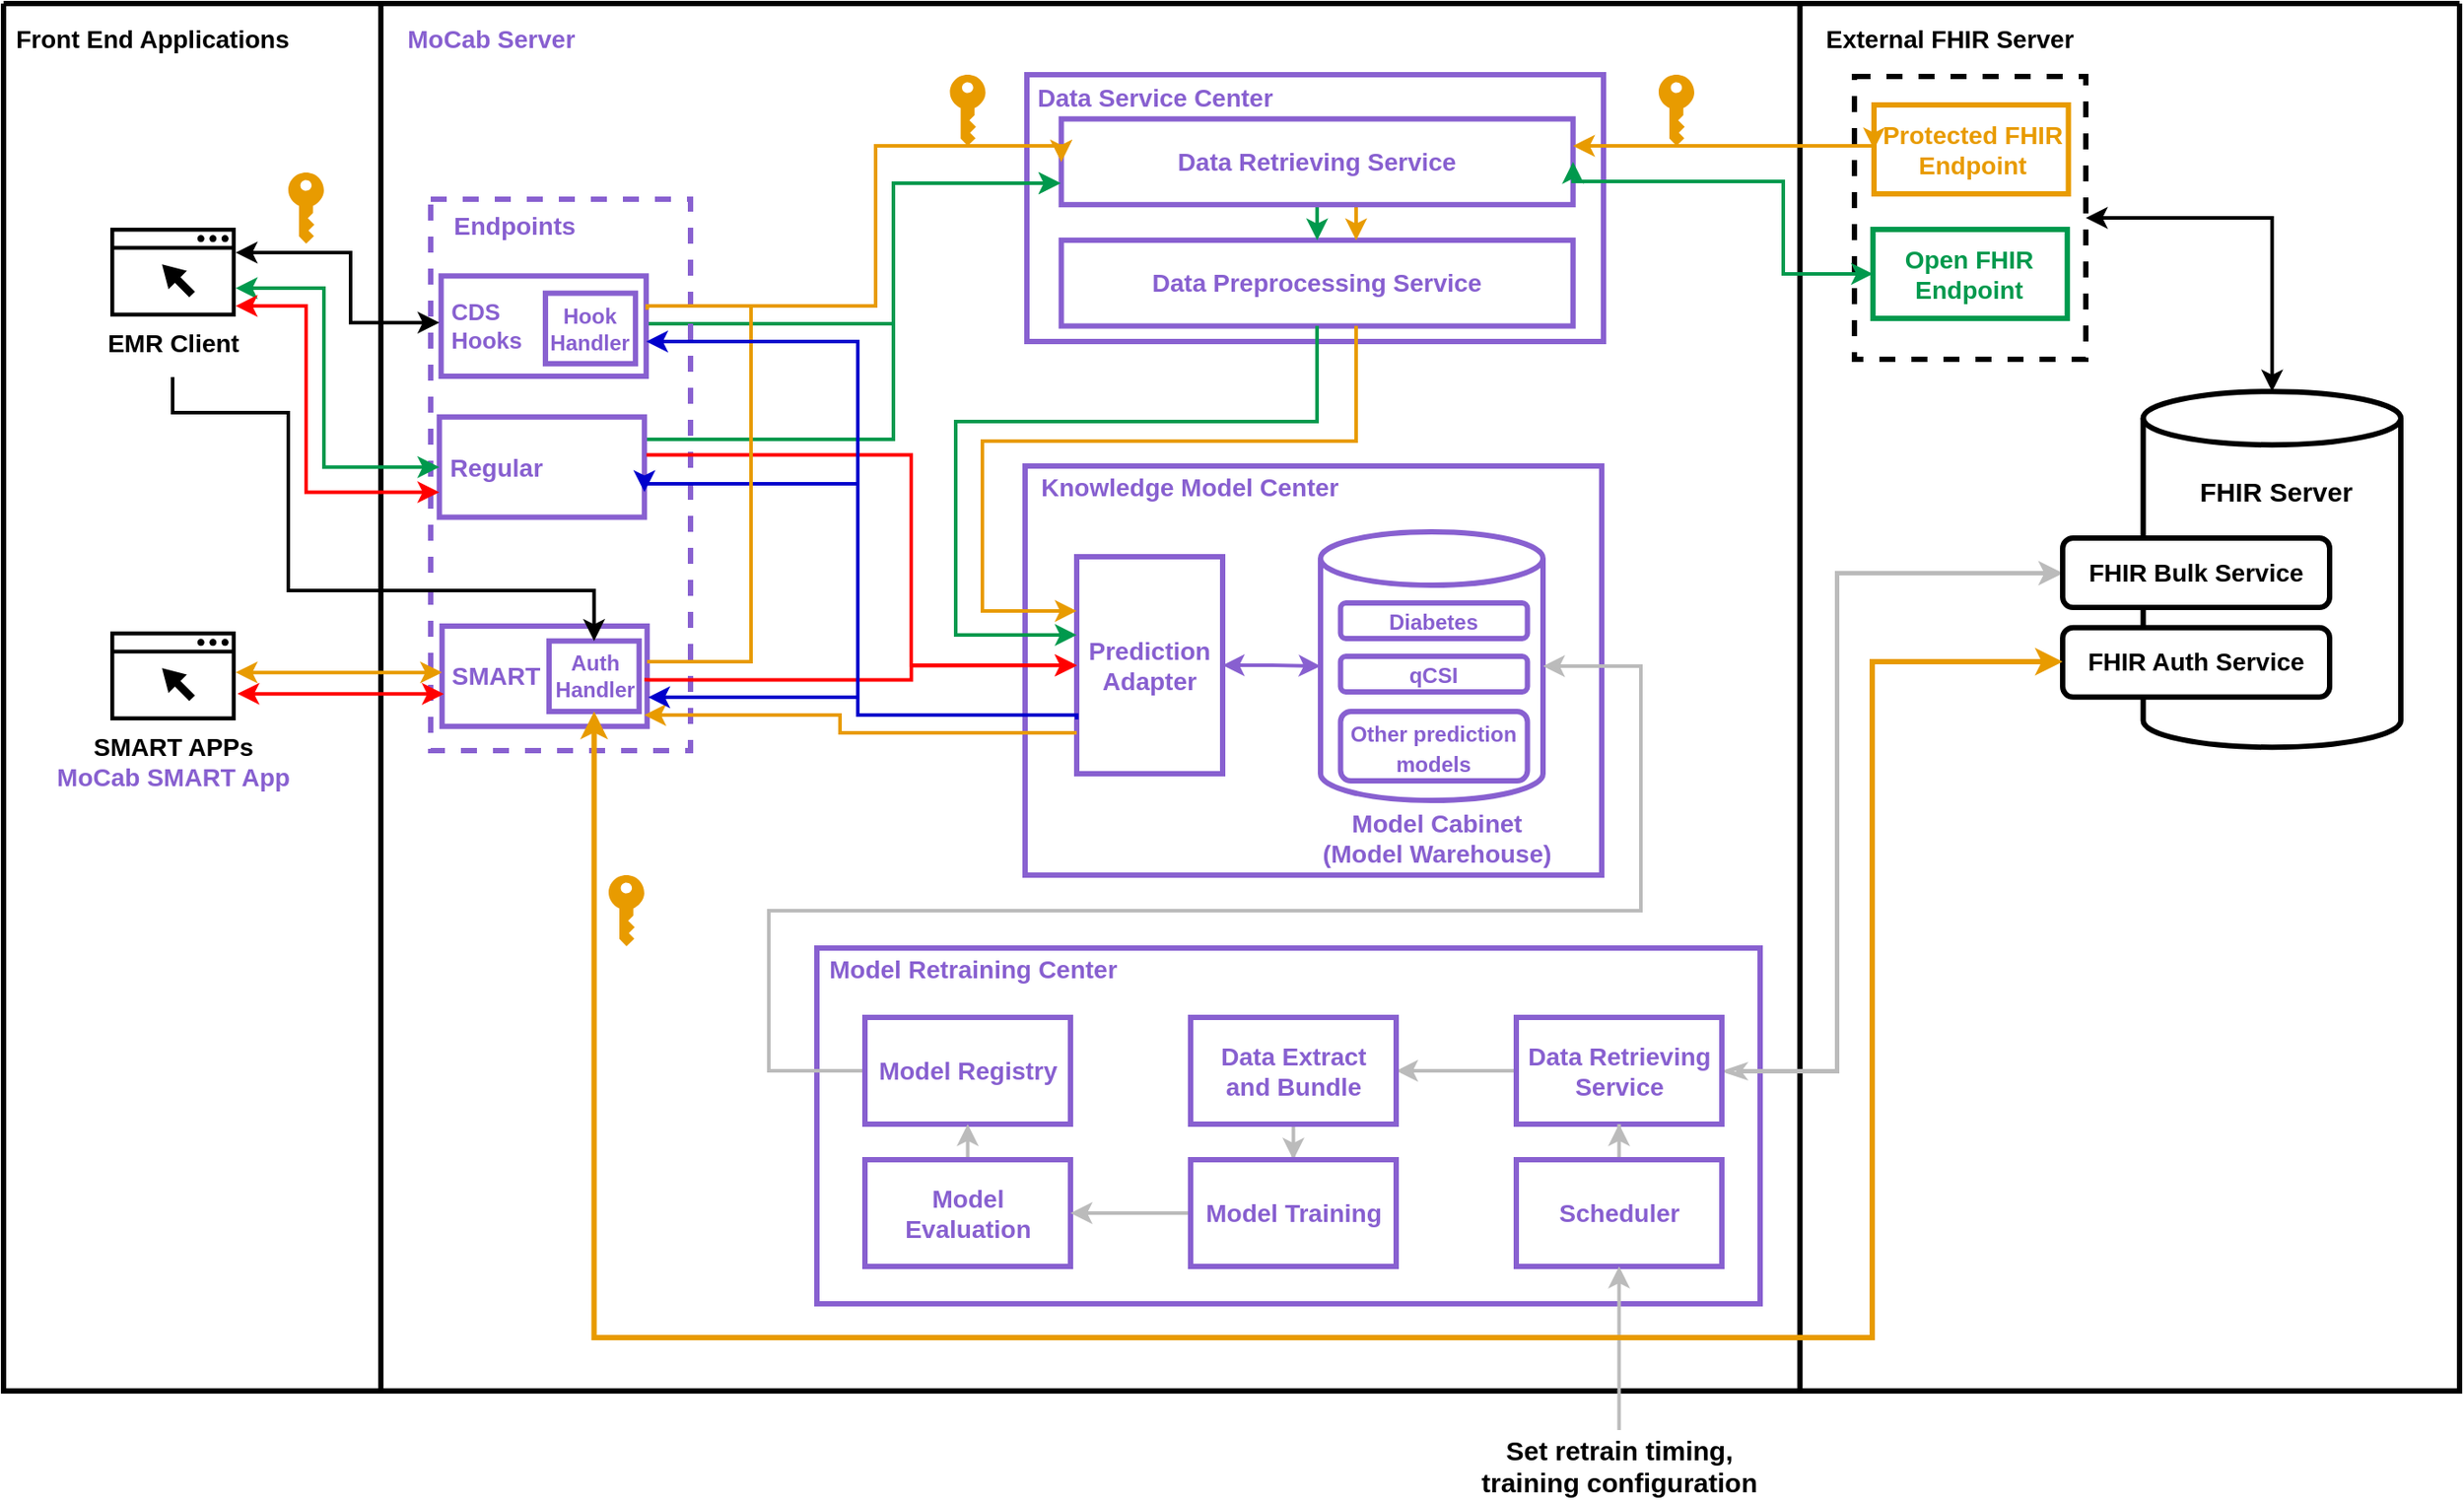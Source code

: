 <mxfile version="20.8.3" type="device"><diagram id="2f404044-711c-603c-8f00-f6bb4c023d3c" name="Page-1"><mxGraphModel dx="3131" dy="965" grid="1" gridSize="10" guides="1" tooltips="1" connect="1" arrows="1" fold="1" page="1" pageScale="1" pageWidth="1169" pageHeight="827" background="none" math="0" shadow="0"><root><mxCell id="0"/><mxCell id="1" parent="0"/><mxCell id="21" value="z" style="swimlane;shadow=0;strokeColor=#000000;fillColor=#ffffff;fontColor=none;align=right;startSize=0;collapsible=0;noLabel=1;strokeWidth=3;" parent="1" vertex="1"><mxGeometry x="-1030" y="240" width="1380" height="780" as="geometry"/></mxCell><mxCell id="47" value="" style="line;strokeWidth=3;direction=south;html=1;shadow=0;labelBackgroundColor=none;fillColor=none;gradientColor=none;fontSize=12;fontColor=#4277BB;align=right;strokeColor=#000000;" parent="21" vertex="1"><mxGeometry x="1004.36" width="10" height="780" as="geometry"/></mxCell><mxCell id="43" value="" style="line;strokeWidth=3;direction=south;html=1;shadow=0;labelBackgroundColor=none;fillColor=none;gradientColor=none;fontSize=12;fontColor=#4277BB;align=right;strokeColor=#000000;" parent="21" vertex="1"><mxGeometry x="207" width="10" height="780" as="geometry"/></mxCell><mxCell id="22" value="&lt;font color=&quot;#000000&quot;&gt;Front End Applications&lt;/font&gt;" style="text;html=1;align=left;verticalAlign=middle;fontColor=#4277BB;shadow=0;dashed=0;strokeColor=none;fillColor=none;labelBackgroundColor=none;fontStyle=1;fontSize=14;spacingLeft=5;" parent="21" vertex="1"><mxGeometry y="10" width="180" height="20" as="geometry"/></mxCell><mxCell id="48" value="&lt;font color=&quot;#8860d0&quot;&gt;MoCab Server&lt;/font&gt;" style="text;html=1;align=left;verticalAlign=middle;fontColor=#4277BB;shadow=0;dashed=0;strokeColor=none;fillColor=none;labelBackgroundColor=none;fontStyle=1;fontSize=14;spacingLeft=5;" parent="21" vertex="1"><mxGeometry x="220" y="10" width="150" height="20" as="geometry"/></mxCell><mxCell id="XKVZl34SWuccuq--4w8E-62" value="&lt;font color=&quot;#000000&quot;&gt;External FHIR Server&lt;/font&gt;" style="text;html=1;align=left;verticalAlign=middle;fontColor=#4277BB;shadow=0;dashed=0;strokeColor=none;fillColor=none;labelBackgroundColor=none;fontStyle=1;fontSize=14;spacingLeft=5;" parent="21" vertex="1"><mxGeometry x="1017.36" y="10" width="150" height="20" as="geometry"/></mxCell><mxCell id="hQCJ3XEMx7iAnxMMSpY4-54" value="&lt;font style=&quot;font-size: 14px;&quot;&gt;&lt;b style=&quot;&quot;&gt;EMR Client&lt;/b&gt;&lt;/font&gt;" style="sketch=0;pointerEvents=1;shadow=0;dashed=0;html=1;strokeColor=none;fillColor=#000000;aspect=fixed;labelPosition=center;verticalLabelPosition=bottom;verticalAlign=top;align=center;outlineConnect=0;shape=mxgraph.vvd.web_browser;" parent="21" vertex="1"><mxGeometry x="60" y="126" width="70.42" height="50" as="geometry"/></mxCell><mxCell id="hQCJ3XEMx7iAnxMMSpY4-67" value="&lt;font style=&quot;font-size: 14px;&quot;&gt;&lt;b style=&quot;&quot;&gt;SMART APPs&lt;br&gt;&lt;font color=&quot;#8860d0&quot;&gt;MoCab SMART App&lt;/font&gt;&lt;br&gt;&lt;/b&gt;&lt;/font&gt;" style="sketch=0;pointerEvents=1;shadow=0;dashed=0;html=1;strokeColor=none;fillColor=#000000;aspect=fixed;labelPosition=center;verticalLabelPosition=bottom;verticalAlign=top;align=center;outlineConnect=0;shape=mxgraph.vvd.web_browser;" parent="21" vertex="1"><mxGeometry x="60" y="353" width="70.42" height="50" as="geometry"/></mxCell><mxCell id="hQCJ3XEMx7iAnxMMSpY4-80" value="" style="rounded=0;whiteSpace=wrap;html=1;fontColor=#FF9933;strokeColor=#8860D0;strokeWidth=3;fillColor=none;" parent="21" vertex="1"><mxGeometry x="574" y="260" width="324" height="230" as="geometry"/></mxCell><mxCell id="hQCJ3XEMx7iAnxMMSpY4-83" value="" style="group" parent="21" vertex="1" connectable="0"><mxGeometry x="575" y="300" width="320" height="190" as="geometry"/></mxCell><mxCell id="hQCJ3XEMx7iAnxMMSpY4-146" style="edgeStyle=orthogonalEdgeStyle;rounded=0;orthogonalLoop=1;jettySize=auto;html=1;entryX=0;entryY=0.5;entryDx=0;entryDy=0;entryPerimeter=0;fontSize=13;fontColor=#000000;startArrow=classic;startFill=1;strokeWidth=2;strokeColor=#8860D0;" parent="hQCJ3XEMx7iAnxMMSpY4-83" source="hQCJ3XEMx7iAnxMMSpY4-119" target="hQCJ3XEMx7iAnxMMSpY4-120" edge="1"><mxGeometry relative="1" as="geometry"/></mxCell><mxCell id="hQCJ3XEMx7iAnxMMSpY4-119" value="&lt;b&gt;&lt;font color=&quot;#8860d0&quot;&gt;Prediction Adapter&lt;/font&gt;&lt;/b&gt;" style="rounded=0;whiteSpace=wrap;html=1;fontSize=14;fontColor=#FF9933;strokeColor=#8860D0;strokeWidth=3;fillColor=none;" parent="hQCJ3XEMx7iAnxMMSpY4-83" vertex="1"><mxGeometry x="28" y="11" width="82" height="122" as="geometry"/></mxCell><mxCell id="hQCJ3XEMx7iAnxMMSpY4-132" value="&lt;b&gt;&lt;font style=&quot;font-size: 14px;&quot;&gt;&lt;font color=&quot;#8860d0&quot;&gt;Model Cabinet&lt;br&gt;(Model Warehouse)&lt;/font&gt;&lt;br&gt;&lt;/font&gt;&lt;/b&gt;" style="text;html=1;strokeColor=none;fillColor=none;align=center;verticalAlign=middle;whiteSpace=wrap;rounded=0;fontSize=11;fontColor=#FF6666;" parent="hQCJ3XEMx7iAnxMMSpY4-83" vertex="1"><mxGeometry x="158" y="154" width="145" height="30" as="geometry"/></mxCell><mxCell id="hQCJ3XEMx7iAnxMMSpY4-136" value="" style="group" parent="hQCJ3XEMx7iAnxMMSpY4-83" vertex="1" connectable="0"><mxGeometry x="165" y="-3" width="125" height="151" as="geometry"/></mxCell><mxCell id="hQCJ3XEMx7iAnxMMSpY4-120" value="" style="shape=cylinder3;whiteSpace=wrap;html=1;boundedLbl=1;backgroundOutline=1;size=15;fontColor=#FF9933;strokeColor=#8860D0;strokeWidth=3;fillColor=none;" parent="hQCJ3XEMx7iAnxMMSpY4-136" vertex="1"><mxGeometry width="125" height="151" as="geometry"/></mxCell><mxCell id="hQCJ3XEMx7iAnxMMSpY4-128" value="&lt;b&gt;&lt;font color=&quot;#8860d0&quot; style=&quot;font-size: 12px;&quot;&gt;Diabetes&lt;/font&gt;&lt;/b&gt;" style="rounded=1;whiteSpace=wrap;html=1;fontSize=14;fontColor=#FF9933;strokeColor=#8860D0;strokeWidth=3;fillColor=none;" parent="hQCJ3XEMx7iAnxMMSpY4-136" vertex="1"><mxGeometry x="11.25" y="40" width="105" height="20" as="geometry"/></mxCell><mxCell id="hQCJ3XEMx7iAnxMMSpY4-129" value="&lt;b&gt;&lt;font color=&quot;#8860d0&quot; style=&quot;font-size: 12px;&quot;&gt;qCSI&lt;/font&gt;&lt;/b&gt;" style="rounded=1;whiteSpace=wrap;html=1;fontSize=14;fontColor=#FF9933;strokeColor=#8860D0;strokeWidth=3;fillColor=none;" parent="hQCJ3XEMx7iAnxMMSpY4-136" vertex="1"><mxGeometry x="11.25" y="70" width="105" height="20" as="geometry"/></mxCell><mxCell id="hQCJ3XEMx7iAnxMMSpY4-130" value="&lt;font color=&quot;#8860d0&quot; style=&quot;font-size: 12px;&quot;&gt;&lt;b style=&quot;&quot;&gt;Other prediction&lt;br&gt;models&lt;/b&gt;&lt;/font&gt;" style="rounded=1;whiteSpace=wrap;html=1;fontSize=14;fontColor=#FF9933;strokeColor=#8860D0;strokeWidth=3;fillColor=none;" parent="hQCJ3XEMx7iAnxMMSpY4-136" vertex="1"><mxGeometry x="11.25" y="101" width="105" height="39" as="geometry"/></mxCell><mxCell id="hQCJ3XEMx7iAnxMMSpY4-81" value="&lt;font color=&quot;#8860d0&quot;&gt;Knowledge Model Center&lt;/font&gt;" style="text;html=1;align=left;verticalAlign=middle;fontColor=#4277BB;shadow=0;dashed=0;strokeColor=none;fillColor=none;labelBackgroundColor=none;fontStyle=1;fontSize=14;spacingLeft=5;" parent="21" vertex="1"><mxGeometry x="576" y="262" width="185" height="20" as="geometry"/></mxCell><mxCell id="hQCJ3XEMx7iAnxMMSpY4-84" value="" style="group;strokeColor=none;fillColor=none;" parent="21" vertex="1" connectable="0"><mxGeometry x="574" y="40" width="325" height="150" as="geometry"/></mxCell><mxCell id="hQCJ3XEMx7iAnxMMSpY4-76" value="" style="rounded=0;whiteSpace=wrap;html=1;fontColor=#FF9933;strokeColor=#8860D0;strokeWidth=3;fillColor=none;" parent="hQCJ3XEMx7iAnxMMSpY4-84" vertex="1"><mxGeometry x="1.012" width="324" height="150" as="geometry"/></mxCell><mxCell id="hQCJ3XEMx7iAnxMMSpY4-77" value="&lt;font color=&quot;#8860d0&quot;&gt;Data Service Center&lt;/font&gt;" style="text;html=1;align=left;verticalAlign=middle;fontColor=#4277BB;shadow=0;dashed=0;strokeColor=none;fillColor=none;labelBackgroundColor=none;fontStyle=1;fontSize=14;spacingLeft=5;" parent="hQCJ3XEMx7iAnxMMSpY4-84" vertex="1"><mxGeometry y="2.143" width="121.495" height="21.429" as="geometry"/></mxCell><mxCell id="hQCJ3XEMx7iAnxMMSpY4-86" value="&lt;b&gt;&lt;font color=&quot;#8860d0&quot;&gt;Data Preprocessing Service&lt;/font&gt;&lt;/b&gt;" style="rounded=0;whiteSpace=wrap;html=1;fontSize=14;fontColor=#FF9933;strokeColor=#8860D0;strokeWidth=3;fillColor=none;" parent="hQCJ3XEMx7iAnxMMSpY4-84" vertex="1"><mxGeometry x="20.324" y="93.071" width="287.539" height="48.214" as="geometry"/></mxCell><mxCell id="hQCJ3XEMx7iAnxMMSpY4-144" style="edgeStyle=orthogonalEdgeStyle;rounded=0;orthogonalLoop=1;jettySize=auto;html=1;exitX=0.5;exitY=1;exitDx=0;exitDy=0;entryX=0.5;entryY=0;entryDx=0;entryDy=0;fontSize=13;fontColor=#000000;startArrow=none;startFill=0;strokeWidth=2;strokeColor=#00994D;" parent="hQCJ3XEMx7iAnxMMSpY4-84" source="hQCJ3XEMx7iAnxMMSpY4-118" target="hQCJ3XEMx7iAnxMMSpY4-86" edge="1"><mxGeometry relative="1" as="geometry"/></mxCell><mxCell id="W-3xFo2ouSSGhJE2ZV1L-51" style="edgeStyle=orthogonalEdgeStyle;rounded=0;orthogonalLoop=1;jettySize=auto;html=1;strokeColor=#E89B00;strokeWidth=2;" edge="1" parent="hQCJ3XEMx7iAnxMMSpY4-84" source="hQCJ3XEMx7iAnxMMSpY4-118" target="hQCJ3XEMx7iAnxMMSpY4-86"><mxGeometry relative="1" as="geometry"><Array as="points"><mxPoint x="186" y="90"/><mxPoint x="186" y="90"/></Array></mxGeometry></mxCell><mxCell id="hQCJ3XEMx7iAnxMMSpY4-118" value="&lt;b&gt;&lt;font color=&quot;#8860d0&quot;&gt;Data Retrieving Service&lt;/font&gt;&lt;/b&gt;" style="rounded=0;whiteSpace=wrap;html=1;fontSize=14;fontColor=#FF9933;strokeColor=#8860D0;strokeWidth=3;fillColor=none;" parent="hQCJ3XEMx7iAnxMMSpY4-84" vertex="1"><mxGeometry x="20.324" y="24.857" width="287.539" height="48.214" as="geometry"/></mxCell><mxCell id="W-3xFo2ouSSGhJE2ZV1L-111" style="edgeStyle=orthogonalEdgeStyle;rounded=0;orthogonalLoop=1;jettySize=auto;html=1;entryX=0;entryY=0.75;entryDx=0;entryDy=0;strokeColor=#00994D;strokeWidth=2;fontColor=#8860D0;startArrow=none;startFill=0;endArrow=classic;endFill=1;" edge="1" parent="hQCJ3XEMx7iAnxMMSpY4-84"><mxGeometry relative="1" as="geometry"><mxPoint x="-213.893" y="205.003" as="sourcePoint"/><mxPoint x="20" y="61" as="targetPoint"/><Array as="points"><mxPoint x="-74" y="205"/><mxPoint x="-74" y="61"/></Array></mxGeometry></mxCell><mxCell id="zr4wXBdVAj4lqgL986UL-62" value="" style="rounded=0;whiteSpace=wrap;html=1;fontColor=#FF9933;strokeColor=#8860D0;strokeWidth=3;fillColor=none;" parent="21" vertex="1"><mxGeometry x="457" y="531" width="530" height="200" as="geometry"/></mxCell><mxCell id="zr4wXBdVAj4lqgL986UL-63" value="&lt;font color=&quot;#8860d0&quot;&gt;Model Retraining Center&lt;/font&gt;" style="text;html=1;align=left;verticalAlign=middle;fontColor=#4277BB;shadow=0;dashed=0;strokeColor=none;fillColor=none;labelBackgroundColor=none;fontStyle=1;fontSize=14;spacingLeft=5;" parent="21" vertex="1"><mxGeometry x="457" y="533" width="185" height="20" as="geometry"/></mxCell><mxCell id="fV0WlTHLcjonHDC1Q3u_-116" style="edgeStyle=orthogonalEdgeStyle;rounded=0;orthogonalLoop=1;jettySize=auto;html=1;entryX=1;entryY=0.5;entryDx=0;entryDy=0;entryPerimeter=0;fontSize=14;fontColor=#828B78;strokeWidth=2;strokeColor=#BBBBBB;" parent="21" source="fV0WlTHLcjonHDC1Q3u_-103" target="hQCJ3XEMx7iAnxMMSpY4-120" edge="1"><mxGeometry relative="1" as="geometry"><Array as="points"><mxPoint x="430" y="600"/><mxPoint x="430" y="510"/><mxPoint x="920" y="510"/><mxPoint x="920" y="373"/></Array></mxGeometry></mxCell><mxCell id="fV0WlTHLcjonHDC1Q3u_-103" value="&lt;font color=&quot;#8860d0&quot; size=&quot;1&quot; style=&quot;&quot;&gt;&lt;b style=&quot;font-size: 14px;&quot;&gt;Model Registry&lt;/b&gt;&lt;/font&gt;" style="rounded=0;whiteSpace=wrap;html=1;fontColor=#FF9933;strokeColor=#8860D0;strokeWidth=3;fillColor=none;" parent="21" vertex="1"><mxGeometry x="484" y="570" width="115.5" height="60" as="geometry"/></mxCell><mxCell id="fV0WlTHLcjonHDC1Q3u_-118" style="edgeStyle=orthogonalEdgeStyle;rounded=0;orthogonalLoop=1;jettySize=auto;html=1;entryX=0.5;entryY=1;entryDx=0;entryDy=0;strokeWidth=2;fontSize=14;fontColor=#828B78;strokeColor=#BBBBBB;" parent="21" source="fV0WlTHLcjonHDC1Q3u_-106" target="fV0WlTHLcjonHDC1Q3u_-103" edge="1"><mxGeometry relative="1" as="geometry"/></mxCell><mxCell id="fV0WlTHLcjonHDC1Q3u_-106" value="&lt;font color=&quot;#8860d0&quot; style=&quot;font-size: 14px;&quot;&gt;&lt;b style=&quot;&quot;&gt;Model Evaluation&lt;/b&gt;&lt;/font&gt;" style="rounded=0;whiteSpace=wrap;html=1;fontColor=#FF9933;strokeColor=#8860D0;strokeWidth=3;fillColor=none;" parent="21" vertex="1"><mxGeometry x="484" y="650" width="115.5" height="60" as="geometry"/></mxCell><mxCell id="fV0WlTHLcjonHDC1Q3u_-122" style="edgeStyle=orthogonalEdgeStyle;rounded=0;orthogonalLoop=1;jettySize=auto;html=1;strokeWidth=2;fontSize=14;fontColor=#828B78;strokeColor=#BBBBBB;" parent="21" source="fV0WlTHLcjonHDC1Q3u_-112" target="fV0WlTHLcjonHDC1Q3u_-113" edge="1"><mxGeometry relative="1" as="geometry"/></mxCell><mxCell id="LXXd0IAt2zDEmI8S4VGx-78" style="edgeStyle=orthogonalEdgeStyle;rounded=0;orthogonalLoop=1;jettySize=auto;html=1;entryX=0;entryY=0.5;entryDx=0;entryDy=0;fontSize=15;fontColor=#5680E9;startArrow=classicThin;startFill=0;strokeColor=#BBBBBB;strokeWidth=2.5;" parent="21" source="fV0WlTHLcjonHDC1Q3u_-112" target="LXXd0IAt2zDEmI8S4VGx-74" edge="1"><mxGeometry relative="1" as="geometry"><Array as="points"><mxPoint x="1030" y="600"/><mxPoint x="1030" y="320"/></Array></mxGeometry></mxCell><mxCell id="fV0WlTHLcjonHDC1Q3u_-112" value="&lt;font color=&quot;#8860d0&quot; size=&quot;1&quot; style=&quot;&quot;&gt;&lt;b style=&quot;font-size: 14px;&quot;&gt;Data Retrieving Service&lt;/b&gt;&lt;/font&gt;" style="rounded=0;whiteSpace=wrap;html=1;fontColor=#FF9933;strokeColor=#8860D0;strokeWidth=3;fillColor=none;" parent="21" vertex="1"><mxGeometry x="850" y="570" width="115.5" height="60" as="geometry"/></mxCell><mxCell id="fV0WlTHLcjonHDC1Q3u_-120" style="edgeStyle=orthogonalEdgeStyle;rounded=0;orthogonalLoop=1;jettySize=auto;html=1;strokeWidth=2;fontSize=14;fontColor=#828B78;strokeColor=#BBBBBB;" parent="21" source="fV0WlTHLcjonHDC1Q3u_-113" target="fV0WlTHLcjonHDC1Q3u_-114" edge="1"><mxGeometry relative="1" as="geometry"/></mxCell><mxCell id="fV0WlTHLcjonHDC1Q3u_-113" value="&lt;font color=&quot;#8860d0&quot; size=&quot;1&quot; style=&quot;&quot;&gt;&lt;b style=&quot;font-size: 14px;&quot;&gt;Data Extract &lt;br&gt;and Bundle&lt;/b&gt;&lt;/font&gt;" style="rounded=0;whiteSpace=wrap;html=1;fontColor=#FF9933;strokeColor=#8860D0;strokeWidth=3;fillColor=none;" parent="21" vertex="1"><mxGeometry x="667" y="570" width="115.5" height="60" as="geometry"/></mxCell><mxCell id="fV0WlTHLcjonHDC1Q3u_-119" style="edgeStyle=orthogonalEdgeStyle;rounded=0;orthogonalLoop=1;jettySize=auto;html=1;strokeWidth=2;fontSize=14;fontColor=#828B78;strokeColor=#BBBBBB;" parent="21" source="fV0WlTHLcjonHDC1Q3u_-114" target="fV0WlTHLcjonHDC1Q3u_-106" edge="1"><mxGeometry relative="1" as="geometry"/></mxCell><mxCell id="fV0WlTHLcjonHDC1Q3u_-114" value="&lt;font color=&quot;#8860d0&quot; size=&quot;1&quot; style=&quot;&quot;&gt;&lt;b style=&quot;font-size: 14px;&quot;&gt;Model Training&lt;/b&gt;&lt;/font&gt;" style="rounded=0;whiteSpace=wrap;html=1;fontColor=#FF9933;strokeColor=#8860D0;strokeWidth=3;fillColor=none;" parent="21" vertex="1"><mxGeometry x="667" y="650" width="115.5" height="60" as="geometry"/></mxCell><mxCell id="fV0WlTHLcjonHDC1Q3u_-121" style="edgeStyle=orthogonalEdgeStyle;rounded=0;orthogonalLoop=1;jettySize=auto;html=1;strokeWidth=2;fontSize=14;fontColor=#828B78;strokeColor=#BBBBBB;" parent="21" source="fV0WlTHLcjonHDC1Q3u_-115" target="fV0WlTHLcjonHDC1Q3u_-112" edge="1"><mxGeometry relative="1" as="geometry"/></mxCell><mxCell id="fV0WlTHLcjonHDC1Q3u_-115" value="&lt;font color=&quot;#8860d0&quot; size=&quot;1&quot; style=&quot;&quot;&gt;&lt;b style=&quot;font-size: 14px;&quot;&gt;Scheduler&lt;/b&gt;&lt;/font&gt;" style="rounded=0;whiteSpace=wrap;html=1;fontColor=#FF9933;strokeColor=#8860D0;strokeWidth=3;fillColor=none;" parent="21" vertex="1"><mxGeometry x="850" y="650" width="115.5" height="60" as="geometry"/></mxCell><mxCell id="LXXd0IAt2zDEmI8S4VGx-54" value="" style="sketch=0;pointerEvents=1;shadow=0;dashed=0;html=1;strokeColor=none;labelPosition=center;verticalLabelPosition=bottom;verticalAlign=top;outlineConnect=0;align=center;shape=mxgraph.office.security.key_permissions;fillColor=#E89B00;fontSize=12;fontColor=#E89B00;" parent="21" vertex="1"><mxGeometry x="340" y="490" width="20" height="40" as="geometry"/></mxCell><mxCell id="LXXd0IAt2zDEmI8S4VGx-56" value="" style="sketch=0;pointerEvents=1;shadow=0;dashed=0;html=1;strokeColor=none;labelPosition=center;verticalLabelPosition=bottom;verticalAlign=top;outlineConnect=0;align=center;shape=mxgraph.office.security.key_permissions;fillColor=#E89B00;fontSize=12;fontColor=#E89B00;" parent="21" vertex="1"><mxGeometry x="930" y="40" width="20" height="40" as="geometry"/></mxCell><mxCell id="LXXd0IAt2zDEmI8S4VGx-73" value="" style="group" parent="21" vertex="1" connectable="0"><mxGeometry x="1040.001" y="220.11" width="220" height="203.786" as="geometry"/></mxCell><mxCell id="W-3xFo2ouSSGhJE2ZV1L-71" value="" style="group" vertex="1" connectable="0" parent="LXXd0IAt2zDEmI8S4VGx-73"><mxGeometry x="117" y="-2" width="190" height="200" as="geometry"/></mxCell><mxCell id="hQCJ3XEMx7iAnxMMSpY4-78" value="" style="shape=cylinder3;whiteSpace=wrap;html=1;boundedLbl=1;backgroundOutline=1;size=15;fontColor=#FF9933;strokeColor=default;strokeWidth=3;fillColor=none;" parent="W-3xFo2ouSSGhJE2ZV1L-71" vertex="1"><mxGeometry x="45.25" width="144.75" height="200" as="geometry"/></mxCell><mxCell id="LXXd0IAt2zDEmI8S4VGx-74" value="&lt;b style=&quot;&quot;&gt;&lt;font color=&quot;#000000&quot;&gt;FHIR Bulk Service&lt;/font&gt;&lt;/b&gt;" style="rounded=1;whiteSpace=wrap;html=1;fontSize=14;fontColor=#E89B00;strokeColor=#000000;fillColor=#FFFFFF;strokeWidth=3;" parent="W-3xFo2ouSSGhJE2ZV1L-71" vertex="1"><mxGeometry y="82.39" width="150" height="39" as="geometry"/></mxCell><mxCell id="LXXd0IAt2zDEmI8S4VGx-75" value="&lt;font color=&quot;#000000&quot; size=&quot;1&quot;&gt;&lt;b style=&quot;font-size: 15px;&quot;&gt;FHIR Server&lt;/b&gt;&lt;/font&gt;" style="text;html=1;strokeColor=none;fillColor=none;align=center;verticalAlign=middle;whiteSpace=wrap;rounded=0;fontSize=14;fontColor=#E89B00;" parent="W-3xFo2ouSSGhJE2ZV1L-71" vertex="1"><mxGeometry x="70" y="40" width="100" height="31.79" as="geometry"/></mxCell><mxCell id="LXXd0IAt2zDEmI8S4VGx-76" value="&lt;b&gt;&lt;font color=&quot;#000000&quot;&gt;FHIR Auth Service&lt;/font&gt;&lt;/b&gt;" style="rounded=1;whiteSpace=wrap;html=1;fontSize=14;fontColor=#E89B00;strokeColor=default;fillColor=#FFFFFF;strokeWidth=3;" parent="W-3xFo2ouSSGhJE2ZV1L-71" vertex="1"><mxGeometry y="132.79" width="150" height="39" as="geometry"/></mxCell><mxCell id="W-3xFo2ouSSGhJE2ZV1L-52" style="edgeStyle=orthogonalEdgeStyle;rounded=0;orthogonalLoop=1;jettySize=auto;html=1;entryX=0;entryY=0.25;entryDx=0;entryDy=0;strokeColor=#E89B00;strokeWidth=2;" edge="1" parent="21" source="hQCJ3XEMx7iAnxMMSpY4-86" target="hQCJ3XEMx7iAnxMMSpY4-119"><mxGeometry relative="1" as="geometry"><Array as="points"><mxPoint x="760" y="246"/><mxPoint x="550" y="246"/><mxPoint x="550" y="342"/></Array></mxGeometry></mxCell><mxCell id="hQCJ3XEMx7iAnxMMSpY4-145" style="edgeStyle=orthogonalEdgeStyle;rounded=0;orthogonalLoop=1;jettySize=auto;html=1;fontSize=13;fontColor=#000000;startArrow=none;startFill=0;strokeWidth=2;strokeColor=#00994D;" parent="21" source="hQCJ3XEMx7iAnxMMSpY4-86" target="hQCJ3XEMx7iAnxMMSpY4-119" edge="1"><mxGeometry relative="1" as="geometry"><Array as="points"><mxPoint x="738" y="235"/><mxPoint x="535" y="235"/><mxPoint x="535" y="355"/></Array><mxPoint x="600" y="349" as="targetPoint"/></mxGeometry></mxCell><mxCell id="W-3xFo2ouSSGhJE2ZV1L-65" value="" style="sketch=0;pointerEvents=1;shadow=0;dashed=0;html=1;strokeColor=none;labelPosition=center;verticalLabelPosition=bottom;verticalAlign=top;outlineConnect=0;align=center;shape=mxgraph.office.security.key_permissions;fillColor=#E89B00;fontSize=12;fontColor=#E89B00;" vertex="1" parent="21"><mxGeometry x="160" y="95" width="20" height="40" as="geometry"/></mxCell><mxCell id="W-3xFo2ouSSGhJE2ZV1L-92" style="edgeStyle=orthogonalEdgeStyle;rounded=0;orthogonalLoop=1;jettySize=auto;html=1;exitX=1;exitY=0.5;exitDx=0;exitDy=0;strokeColor=#000000;strokeWidth=2;fontColor=#8860D0;startArrow=classic;startFill=1;endArrow=classic;endFill=1;" edge="1" parent="21" source="W-3xFo2ouSSGhJE2ZV1L-83" target="hQCJ3XEMx7iAnxMMSpY4-78"><mxGeometry relative="1" as="geometry"/></mxCell><mxCell id="W-3xFo2ouSSGhJE2ZV1L-83" value="" style="rounded=0;whiteSpace=wrap;html=1;fillColor=none;strokeWidth=3;strokeColor=#000000;dashed=1;" vertex="1" parent="21"><mxGeometry x="1040" y="41" width="130" height="159" as="geometry"/></mxCell><mxCell id="W-3xFo2ouSSGhJE2ZV1L-87" value="&lt;div style=&quot;&quot;&gt;&lt;b style=&quot;background-color: initial; font-size: 14px;&quot;&gt;&lt;font color=&quot;#00994d&quot;&gt;Open FHIR&lt;/font&gt;&lt;/b&gt;&lt;/div&gt;&lt;font color=&quot;#00994d&quot; size=&quot;1&quot;&gt;&lt;div style=&quot;&quot;&gt;&lt;b style=&quot;background-color: initial; font-size: 14px;&quot;&gt;Endpoint&lt;/b&gt;&lt;/div&gt;&lt;/font&gt;" style="rounded=0;whiteSpace=wrap;html=1;fillColor=default;strokeWidth=3;strokeColor=#00994D;align=center;" vertex="1" parent="21"><mxGeometry x="1050.39" y="127" width="109.22" height="50" as="geometry"/></mxCell><mxCell id="W-3xFo2ouSSGhJE2ZV1L-88" value="&lt;div style=&quot;text-align: center;&quot;&gt;&lt;b style=&quot;background-color: initial; font-size: 14px;&quot;&gt;&lt;font color=&quot;#e89b00&quot;&gt;Protected FHIR Endpoint&lt;/font&gt;&lt;/b&gt;&lt;/div&gt;" style="rounded=0;whiteSpace=wrap;html=1;fillColor=default;strokeWidth=3;strokeColor=#E89B00;align=left;" vertex="1" parent="21"><mxGeometry x="1051" y="57" width="109.22" height="50" as="geometry"/></mxCell><mxCell id="W-3xFo2ouSSGhJE2ZV1L-89" style="edgeStyle=orthogonalEdgeStyle;rounded=0;orthogonalLoop=1;jettySize=auto;html=1;exitX=1;exitY=0.5;exitDx=0;exitDy=0;strokeColor=#00994D;strokeWidth=2;fontColor=#8860D0;startArrow=classic;startFill=1;endArrow=classic;endFill=1;" edge="1" parent="21" source="hQCJ3XEMx7iAnxMMSpY4-118" target="W-3xFo2ouSSGhJE2ZV1L-87"><mxGeometry relative="1" as="geometry"><Array as="points"><mxPoint x="1000" y="100"/><mxPoint x="1000" y="152"/></Array></mxGeometry></mxCell><mxCell id="W-3xFo2ouSSGhJE2ZV1L-90" style="edgeStyle=orthogonalEdgeStyle;rounded=0;orthogonalLoop=1;jettySize=auto;html=1;entryX=0;entryY=0.5;entryDx=0;entryDy=0;strokeColor=#E89B00;strokeWidth=2;fontColor=#8860D0;startArrow=classic;startFill=1;endArrow=classic;endFill=1;" edge="1" parent="21" source="hQCJ3XEMx7iAnxMMSpY4-118" target="W-3xFo2ouSSGhJE2ZV1L-88"><mxGeometry relative="1" as="geometry"><Array as="points"><mxPoint x="1040" y="80"/><mxPoint x="1040" y="80"/></Array></mxGeometry></mxCell><mxCell id="W-3xFo2ouSSGhJE2ZV1L-112" style="edgeStyle=orthogonalEdgeStyle;rounded=0;orthogonalLoop=1;jettySize=auto;html=1;entryX=0;entryY=0.75;entryDx=0;entryDy=0;strokeColor=#00994D;strokeWidth=2;fontColor=#8860D0;startArrow=none;startFill=0;endArrow=classic;endFill=1;exitX=1;exitY=0.5;exitDx=0;exitDy=0;" edge="1" parent="21" source="LXXd0IAt2zDEmI8S4VGx-48"><mxGeometry relative="1" as="geometry"><mxPoint x="359.997" y="245.003" as="sourcePoint"/><mxPoint x="593.89" y="101" as="targetPoint"/><Array as="points"><mxPoint x="361" y="180"/><mxPoint x="500" y="180"/><mxPoint x="500" y="101"/></Array></mxGeometry></mxCell><mxCell id="W-3xFo2ouSSGhJE2ZV1L-115" value="" style="sketch=0;pointerEvents=1;shadow=0;dashed=0;html=1;strokeColor=none;labelPosition=center;verticalLabelPosition=bottom;verticalAlign=top;outlineConnect=0;align=center;shape=mxgraph.office.security.key_permissions;fillColor=#E89B00;fontSize=12;fontColor=#E89B00;" vertex="1" parent="21"><mxGeometry x="531.75" y="40" width="20" height="40" as="geometry"/></mxCell><mxCell id="fV0WlTHLcjonHDC1Q3u_-124" value="" style="endArrow=classic;html=1;rounded=0;strokeWidth=2;fontSize=14;fontColor=#828B78;entryX=0.5;entryY=1;entryDx=0;entryDy=0;exitX=0.5;exitY=0;exitDx=0;exitDy=0;strokeColor=#BBBBBB;" parent="1" source="fV0WlTHLcjonHDC1Q3u_-125" target="fV0WlTHLcjonHDC1Q3u_-115" edge="1"><mxGeometry width="50" height="50" relative="1" as="geometry"><mxPoint x="-122" y="1131" as="sourcePoint"/><mxPoint x="-90" y="1101" as="targetPoint"/></mxGeometry></mxCell><mxCell id="fV0WlTHLcjonHDC1Q3u_-125" value="&lt;font color=&quot;#000000&quot; style=&quot;font-size: 15px;&quot;&gt;&lt;b style=&quot;&quot;&gt;Set retrain timing, training configuration&lt;/b&gt;&lt;/font&gt;" style="text;html=1;strokeColor=none;fillColor=none;align=center;verticalAlign=middle;whiteSpace=wrap;rounded=0;strokeWidth=3;fontSize=14;fontColor=#828B78;" parent="1" vertex="1"><mxGeometry x="-207.25" y="1042" width="170" height="40" as="geometry"/></mxCell><mxCell id="W-3xFo2ouSSGhJE2ZV1L-63" value="" style="group;fontColor=#8860D0;fillColor=none;strokeColor=none;" vertex="1" connectable="0" parent="1"><mxGeometry x="-800" y="350" width="160" height="310" as="geometry"/></mxCell><mxCell id="hQCJ3XEMx7iAnxMMSpY4-55" value="" style="rounded=0;whiteSpace=wrap;html=1;fillColor=none;strokeWidth=3;strokeColor=#8860D0;dashed=1;fontColor=#8860D0;" parent="W-3xFo2ouSSGhJE2ZV1L-63" vertex="1"><mxGeometry x="10" width="146" height="310" as="geometry"/></mxCell><mxCell id="hQCJ3XEMx7iAnxMMSpY4-56" value="&lt;font&gt;Endpoints&lt;/font&gt;" style="text;html=1;align=left;verticalAlign=middle;fontColor=#8860D0;shadow=0;dashed=0;strokeColor=none;fillColor=none;labelBackgroundColor=none;fontStyle=1;fontSize=14;spacingLeft=5;" parent="W-3xFo2ouSSGhJE2ZV1L-63" vertex="1"><mxGeometry x="15.851" y="3.859" width="102.219" height="21.591" as="geometry"/></mxCell><mxCell id="4Ux0fdp1j3CcwyzQmMRx-50" value="" style="group;fontColor=#8860D0;fillColor=none;strokeColor=#8860D0;" parent="W-3xFo2ouSSGhJE2ZV1L-63" vertex="1" connectable="0"><mxGeometry x="15.851" y="43.153" width="115.246" height="56.364" as="geometry"/></mxCell><mxCell id="LXXd0IAt2zDEmI8S4VGx-48" value="&lt;font size=&quot;1&quot;&gt;&lt;b style=&quot;font-size: 13px;&quot;&gt;&amp;nbsp;CDS &lt;br&gt;&lt;div style=&quot;&quot;&gt;&lt;b style=&quot;background-color: initial;&quot;&gt;&amp;nbsp;Hooks&lt;/b&gt;&lt;/div&gt;&lt;/b&gt;&lt;/font&gt;" style="rounded=0;whiteSpace=wrap;html=1;fillColor=none;strokeWidth=3;strokeColor=#8860D0;horizontal=1;verticalAlign=middle;align=left;fontColor=#8860D0;" parent="4Ux0fdp1j3CcwyzQmMRx-50" vertex="1"><mxGeometry width="115.246" height="56.364" as="geometry"/></mxCell><mxCell id="4Ux0fdp1j3CcwyzQmMRx-48" value="&lt;div style=&quot;&quot;&gt;&lt;b style=&quot;background-color: initial;&quot;&gt;Hook&lt;/b&gt;&lt;/div&gt;&lt;font style=&quot;font-size: 12px;&quot;&gt;&lt;div style=&quot;&quot;&gt;&lt;b style=&quot;background-color: initial;&quot;&gt;Handler&lt;/b&gt;&lt;/div&gt;&lt;/font&gt;" style="rounded=0;whiteSpace=wrap;html=1;fillColor=none;strokeWidth=3;strokeColor=#8860D0;align=center;fontColor=#8860D0;" parent="4Ux0fdp1j3CcwyzQmMRx-50" vertex="1"><mxGeometry x="58.625" y="9.688" width="50.608" height="39.631" as="geometry"/></mxCell><mxCell id="LXXd0IAt2zDEmI8S4VGx-61" value="&lt;font size=&quot;1&quot;&gt;&lt;b style=&quot;font-size: 14px;&quot;&gt;&amp;nbsp;Regular&lt;/b&gt;&lt;/font&gt;" style="rounded=0;whiteSpace=wrap;html=1;fillColor=none;strokeWidth=3;strokeColor=#8860D0;align=left;fontColor=#8860D0;" parent="W-3xFo2ouSSGhJE2ZV1L-63" vertex="1"><mxGeometry x="14.861" y="122.415" width="115.246" height="56.364" as="geometry"/></mxCell><mxCell id="zr4wXBdVAj4lqgL986UL-52" value="&lt;b&gt;&lt;font style=&quot;font-size: 14px;&quot;&gt;&amp;nbsp;SMART&lt;/font&gt;&lt;/b&gt;" style="rounded=0;whiteSpace=wrap;html=1;fillColor=none;strokeWidth=3;strokeColor=#8860D0;align=left;fontColor=#8860D0;" parent="W-3xFo2ouSSGhJE2ZV1L-63" vertex="1"><mxGeometry x="16.381" y="239.997" width="115.246" height="56.364" as="geometry"/></mxCell><mxCell id="W-3xFo2ouSSGhJE2ZV1L-57" value="&lt;div style=&quot;&quot;&gt;&lt;b style=&quot;background-color: initial;&quot;&gt;Auth&lt;/b&gt;&lt;/div&gt;&lt;font style=&quot;font-size: 12px;&quot;&gt;&lt;div style=&quot;&quot;&gt;&lt;b style=&quot;background-color: initial;&quot;&gt;Handler&lt;/b&gt;&lt;/div&gt;&lt;/font&gt;" style="rounded=0;whiteSpace=wrap;html=1;fillColor=none;strokeWidth=3;strokeColor=#8860D0;align=center;fontColor=#8860D0;" vertex="1" parent="W-3xFo2ouSSGhJE2ZV1L-63"><mxGeometry x="76.527" y="248.363" width="50.608" height="39.631" as="geometry"/></mxCell><mxCell id="W-3xFo2ouSSGhJE2ZV1L-118" style="edgeStyle=orthogonalEdgeStyle;rounded=0;orthogonalLoop=1;jettySize=auto;html=1;strokeColor=#FF0000;strokeWidth=2;fontColor=#8860D0;startArrow=none;startFill=0;endArrow=classic;endFill=1;" edge="1" parent="W-3xFo2ouSSGhJE2ZV1L-63"><mxGeometry relative="1" as="geometry"><mxPoint x="130.11" y="270.18" as="sourcePoint"/><mxPoint x="373.11" y="262.18" as="targetPoint"/><Array as="points"><mxPoint x="133.11" y="270.18"/><mxPoint x="280.11" y="270.18"/><mxPoint x="280.11" y="262.18"/></Array></mxGeometry></mxCell><mxCell id="W-3xFo2ouSSGhJE2ZV1L-59" style="edgeStyle=orthogonalEdgeStyle;rounded=0;orthogonalLoop=1;jettySize=auto;html=1;strokeColor=#E89B00;strokeWidth=3;fontColor=#8860D0;startArrow=classic;startFill=1;exitX=0.5;exitY=1;exitDx=0;exitDy=0;" edge="1" parent="1" source="W-3xFo2ouSSGhJE2ZV1L-57" target="LXXd0IAt2zDEmI8S4VGx-76"><mxGeometry relative="1" as="geometry"><mxPoint x="-685" y="630" as="sourcePoint"/><Array as="points"><mxPoint x="-698" y="990"/><mxPoint x="20" y="990"/><mxPoint x="20" y="610"/></Array></mxGeometry></mxCell><mxCell id="W-3xFo2ouSSGhJE2ZV1L-99" style="edgeStyle=orthogonalEdgeStyle;rounded=0;orthogonalLoop=1;jettySize=auto;html=1;entryX=0;entryY=0.5;entryDx=0;entryDy=0;strokeColor=#E89B00;strokeWidth=2;fontColor=#00994D;startArrow=none;startFill=0;endArrow=classic;endFill=1;exitX=1.005;exitY=0.336;exitDx=0;exitDy=0;exitPerimeter=0;" edge="1" parent="1" source="LXXd0IAt2zDEmI8S4VGx-48" target="hQCJ3XEMx7iAnxMMSpY4-118"><mxGeometry relative="1" as="geometry"><Array as="points"><mxPoint x="-668" y="410"/><mxPoint x="-540" y="410"/><mxPoint x="-540" y="320"/></Array></mxGeometry></mxCell><mxCell id="W-3xFo2ouSSGhJE2ZV1L-102" style="edgeStyle=orthogonalEdgeStyle;rounded=0;orthogonalLoop=1;jettySize=auto;html=1;exitX=0;exitY=0.75;exitDx=0;exitDy=0;entryX=1;entryY=0.75;entryDx=0;entryDy=0;strokeColor=#0000CC;strokeWidth=2;fontColor=#00994D;startArrow=none;startFill=0;endArrow=classic;endFill=1;" edge="1" parent="1" source="hQCJ3XEMx7iAnxMMSpY4-119" target="LXXd0IAt2zDEmI8S4VGx-61"><mxGeometry relative="1" as="geometry"><Array as="points"><mxPoint x="-550" y="640"/><mxPoint x="-550" y="510"/></Array></mxGeometry></mxCell><mxCell id="W-3xFo2ouSSGhJE2ZV1L-103" style="edgeStyle=orthogonalEdgeStyle;rounded=0;orthogonalLoop=1;jettySize=auto;html=1;strokeColor=#E89B00;strokeWidth=2;fontColor=#00994D;startArrow=none;startFill=0;endArrow=classic;endFill=1;" edge="1" parent="1" source="hQCJ3XEMx7iAnxMMSpY4-119"><mxGeometry relative="1" as="geometry"><mxPoint x="-670" y="640" as="targetPoint"/><Array as="points"><mxPoint x="-560" y="650"/><mxPoint x="-560" y="640"/></Array></mxGeometry></mxCell><mxCell id="W-3xFo2ouSSGhJE2ZV1L-105" style="edgeStyle=orthogonalEdgeStyle;rounded=0;orthogonalLoop=1;jettySize=auto;html=1;entryX=-0.008;entryY=0.465;entryDx=0;entryDy=0;entryPerimeter=0;strokeColor=#000000;strokeWidth=2;fontColor=#8860D0;startArrow=classic;startFill=1;endArrow=classic;endFill=1;" edge="1" parent="1" source="hQCJ3XEMx7iAnxMMSpY4-54" target="LXXd0IAt2zDEmI8S4VGx-48"><mxGeometry relative="1" as="geometry"><Array as="points"><mxPoint x="-835" y="380"/><mxPoint x="-835" y="419"/></Array></mxGeometry></mxCell><mxCell id="W-3xFo2ouSSGhJE2ZV1L-106" style="edgeStyle=orthogonalEdgeStyle;rounded=0;orthogonalLoop=1;jettySize=auto;html=1;entryX=0;entryY=0.5;entryDx=0;entryDy=0;strokeColor=#00994D;strokeWidth=2;fontColor=#8860D0;startArrow=classic;startFill=1;endArrow=classic;endFill=1;" edge="1" parent="1" source="hQCJ3XEMx7iAnxMMSpY4-54" target="LXXd0IAt2zDEmI8S4VGx-61"><mxGeometry relative="1" as="geometry"><Array as="points"><mxPoint x="-850" y="400"/><mxPoint x="-850" y="501"/></Array></mxGeometry></mxCell><mxCell id="W-3xFo2ouSSGhJE2ZV1L-107" style="edgeStyle=orthogonalEdgeStyle;rounded=0;orthogonalLoop=1;jettySize=auto;html=1;entryX=0.5;entryY=0;entryDx=0;entryDy=0;strokeColor=#000000;strokeWidth=2;fontColor=#8860D0;startArrow=none;startFill=0;endArrow=classic;endFill=1;" edge="1" parent="1" target="W-3xFo2ouSSGhJE2ZV1L-57"><mxGeometry relative="1" as="geometry"><mxPoint x="-935" y="450" as="sourcePoint"/><Array as="points"><mxPoint x="-935" y="470"/><mxPoint x="-870" y="470"/><mxPoint x="-870" y="570"/><mxPoint x="-698" y="570"/></Array></mxGeometry></mxCell><mxCell id="W-3xFo2ouSSGhJE2ZV1L-108" style="edgeStyle=orthogonalEdgeStyle;rounded=0;orthogonalLoop=1;jettySize=auto;html=1;strokeColor=#E89B00;strokeWidth=2;fontColor=#8860D0;startArrow=classic;startFill=1;endArrow=classic;endFill=1;" edge="1" parent="1"><mxGeometry relative="1" as="geometry"><mxPoint x="-899.58" y="616.059" as="sourcePoint"/><mxPoint x="-783.619" y="616.059" as="targetPoint"/><Array as="points"><mxPoint x="-850" y="616"/><mxPoint x="-850" y="616"/></Array></mxGeometry></mxCell><mxCell id="W-3xFo2ouSSGhJE2ZV1L-109" style="edgeStyle=orthogonalEdgeStyle;rounded=0;orthogonalLoop=1;jettySize=auto;html=1;strokeColor=#FF0000;strokeWidth=2;fontColor=#8860D0;startArrow=none;startFill=0;endArrow=classic;endFill=1;exitX=1.01;exitY=0.379;exitDx=0;exitDy=0;exitPerimeter=0;" edge="1" parent="1" source="LXXd0IAt2zDEmI8S4VGx-61" target="hQCJ3XEMx7iAnxMMSpY4-119"><mxGeometry relative="1" as="geometry"><Array as="points"><mxPoint x="-520" y="494"/><mxPoint x="-520" y="612"/></Array></mxGeometry></mxCell><mxCell id="W-3xFo2ouSSGhJE2ZV1L-113" style="edgeStyle=orthogonalEdgeStyle;rounded=0;orthogonalLoop=1;jettySize=auto;html=1;entryX=0;entryY=0.5;entryDx=0;entryDy=0;strokeColor=#E89B00;strokeWidth=2;fontColor=#8860D0;startArrow=none;startFill=0;endArrow=classic;endFill=1;" edge="1" parent="1" source="zr4wXBdVAj4lqgL986UL-52" target="hQCJ3XEMx7iAnxMMSpY4-118"><mxGeometry relative="1" as="geometry"><Array as="points"><mxPoint x="-610" y="610"/><mxPoint x="-610" y="410"/><mxPoint x="-540" y="410"/><mxPoint x="-540" y="320"/></Array></mxGeometry></mxCell><mxCell id="W-3xFo2ouSSGhJE2ZV1L-114" style="edgeStyle=orthogonalEdgeStyle;rounded=0;orthogonalLoop=1;jettySize=auto;html=1;strokeColor=#0000CC;strokeWidth=2;fontColor=#00994D;startArrow=none;startFill=0;endArrow=classic;endFill=1;" edge="1" parent="1" target="LXXd0IAt2zDEmI8S4VGx-48"><mxGeometry relative="1" as="geometry"><mxPoint x="-427" y="640" as="sourcePoint"/><mxPoint x="-669.893" y="510.059" as="targetPoint"/><Array as="points"><mxPoint x="-427" y="640"/><mxPoint x="-550" y="640"/><mxPoint x="-550" y="430"/></Array></mxGeometry></mxCell><mxCell id="W-3xFo2ouSSGhJE2ZV1L-119" style="edgeStyle=orthogonalEdgeStyle;rounded=0;orthogonalLoop=1;jettySize=auto;html=1;strokeColor=#0000CC;strokeWidth=2;fontColor=#00994D;startArrow=none;startFill=0;endArrow=classic;endFill=1;entryX=1.005;entryY=0.693;entryDx=0;entryDy=0;entryPerimeter=0;" edge="1" parent="1" target="zr4wXBdVAj4lqgL986UL-52"><mxGeometry relative="1" as="geometry"><mxPoint x="-427" y="640" as="sourcePoint"/><mxPoint x="-668.902" y="430" as="targetPoint"/><Array as="points"><mxPoint x="-550" y="640"/><mxPoint x="-550" y="630"/><mxPoint x="-668" y="630"/></Array></mxGeometry></mxCell><mxCell id="W-3xFo2ouSSGhJE2ZV1L-120" style="edgeStyle=orthogonalEdgeStyle;rounded=0;orthogonalLoop=1;jettySize=auto;html=1;strokeColor=#FF0000;strokeWidth=2;fontColor=#8860D0;startArrow=classic;startFill=1;endArrow=classic;endFill=1;" edge="1" parent="1"><mxGeometry relative="1" as="geometry"><mxPoint x="-898.58" y="628.059" as="sourcePoint"/><mxPoint x="-782.619" y="628.176" as="targetPoint"/><Array as="points"><mxPoint x="-810" y="628"/><mxPoint x="-810" y="628"/></Array></mxGeometry></mxCell><mxCell id="W-3xFo2ouSSGhJE2ZV1L-122" style="edgeStyle=orthogonalEdgeStyle;rounded=0;orthogonalLoop=1;jettySize=auto;html=1;entryX=0;entryY=0.75;entryDx=0;entryDy=0;strokeColor=#FF0000;strokeWidth=2;fontColor=#8860D0;startArrow=classic;startFill=1;endArrow=classic;endFill=1;" edge="1" parent="1" source="hQCJ3XEMx7iAnxMMSpY4-54" target="LXXd0IAt2zDEmI8S4VGx-61"><mxGeometry relative="1" as="geometry"><Array as="points"><mxPoint x="-860" y="410"/><mxPoint x="-860" y="515"/></Array></mxGeometry></mxCell></root></mxGraphModel></diagram></mxfile>